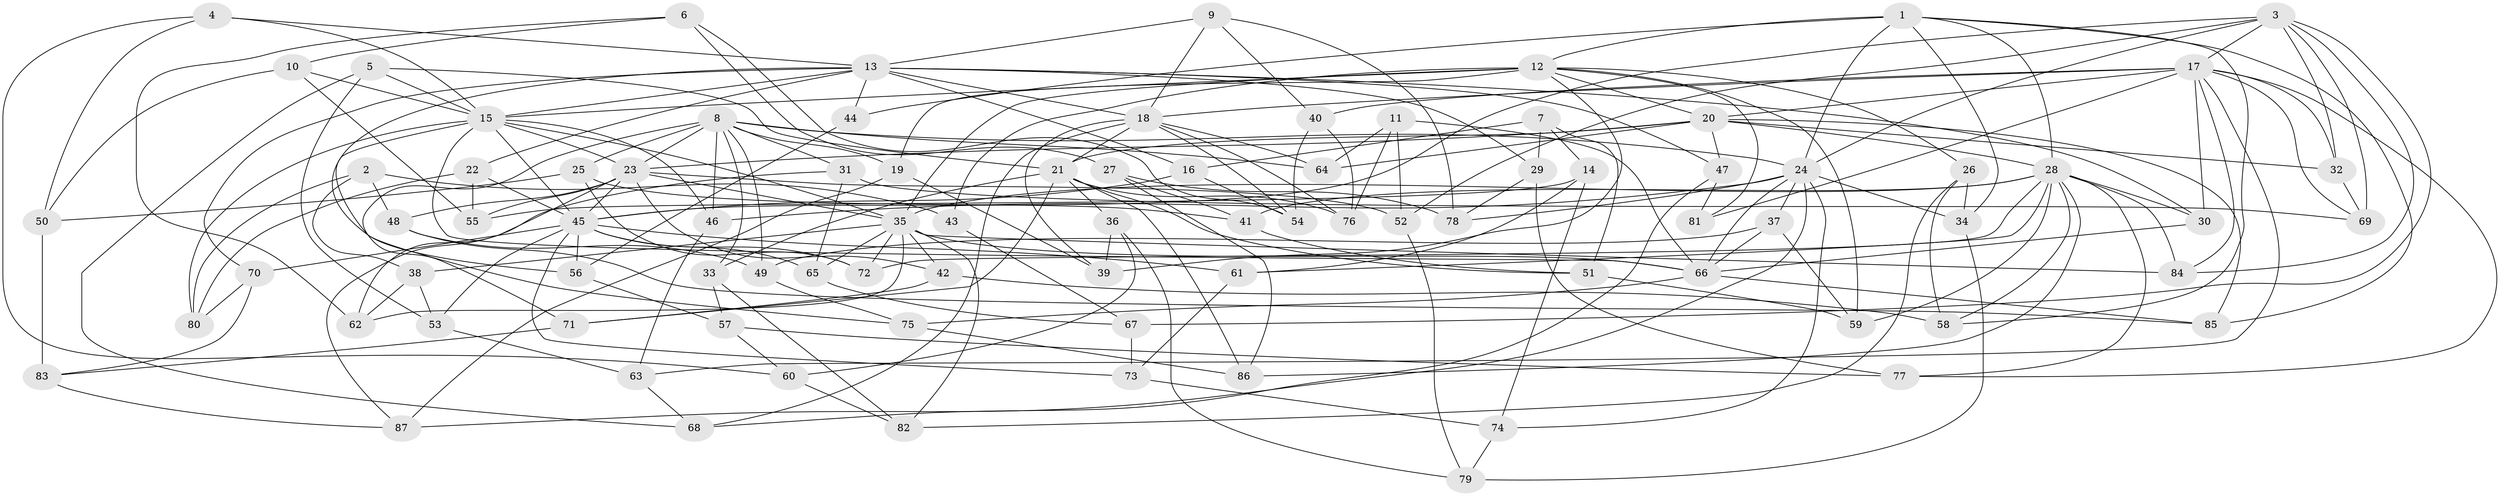 // original degree distribution, {4: 1.0}
// Generated by graph-tools (version 1.1) at 2025/53/03/04/25 22:53:51]
// undirected, 87 vertices, 221 edges
graph export_dot {
  node [color=gray90,style=filled];
  1;
  2;
  3;
  4;
  5;
  6;
  7;
  8;
  9;
  10;
  11;
  12;
  13;
  14;
  15;
  16;
  17;
  18;
  19;
  20;
  21;
  22;
  23;
  24;
  25;
  26;
  27;
  28;
  29;
  30;
  31;
  32;
  33;
  34;
  35;
  36;
  37;
  38;
  39;
  40;
  41;
  42;
  43;
  44;
  45;
  46;
  47;
  48;
  49;
  50;
  51;
  52;
  53;
  54;
  55;
  56;
  57;
  58;
  59;
  60;
  61;
  62;
  63;
  64;
  65;
  66;
  67;
  68;
  69;
  70;
  71;
  72;
  73;
  74;
  75;
  76;
  77;
  78;
  79;
  80;
  81;
  82;
  83;
  84;
  85;
  86;
  87;
  1 -- 12 [weight=1.0];
  1 -- 24 [weight=1.0];
  1 -- 28 [weight=1.0];
  1 -- 34 [weight=1.0];
  1 -- 44 [weight=2.0];
  1 -- 58 [weight=1.0];
  1 -- 85 [weight=1.0];
  2 -- 38 [weight=1.0];
  2 -- 43 [weight=1.0];
  2 -- 48 [weight=1.0];
  2 -- 80 [weight=1.0];
  3 -- 17 [weight=1.0];
  3 -- 24 [weight=1.0];
  3 -- 32 [weight=1.0];
  3 -- 45 [weight=1.0];
  3 -- 52 [weight=1.0];
  3 -- 67 [weight=1.0];
  3 -- 69 [weight=1.0];
  3 -- 84 [weight=1.0];
  4 -- 13 [weight=1.0];
  4 -- 15 [weight=1.0];
  4 -- 50 [weight=1.0];
  4 -- 60 [weight=1.0];
  5 -- 15 [weight=1.0];
  5 -- 21 [weight=1.0];
  5 -- 53 [weight=1.0];
  5 -- 68 [weight=1.0];
  6 -- 10 [weight=1.0];
  6 -- 27 [weight=1.0];
  6 -- 54 [weight=1.0];
  6 -- 62 [weight=1.0];
  7 -- 14 [weight=1.0];
  7 -- 16 [weight=1.0];
  7 -- 29 [weight=1.0];
  7 -- 51 [weight=1.0];
  8 -- 19 [weight=1.0];
  8 -- 23 [weight=1.0];
  8 -- 24 [weight=1.0];
  8 -- 25 [weight=1.0];
  8 -- 31 [weight=1.0];
  8 -- 33 [weight=1.0];
  8 -- 46 [weight=1.0];
  8 -- 49 [weight=1.0];
  8 -- 64 [weight=1.0];
  8 -- 71 [weight=1.0];
  9 -- 13 [weight=1.0];
  9 -- 18 [weight=1.0];
  9 -- 40 [weight=1.0];
  9 -- 78 [weight=1.0];
  10 -- 15 [weight=1.0];
  10 -- 50 [weight=1.0];
  10 -- 55 [weight=1.0];
  11 -- 52 [weight=1.0];
  11 -- 64 [weight=1.0];
  11 -- 66 [weight=1.0];
  11 -- 76 [weight=1.0];
  12 -- 15 [weight=1.0];
  12 -- 19 [weight=1.0];
  12 -- 20 [weight=2.0];
  12 -- 26 [weight=1.0];
  12 -- 35 [weight=1.0];
  12 -- 39 [weight=1.0];
  12 -- 43 [weight=2.0];
  12 -- 59 [weight=1.0];
  12 -- 81 [weight=1.0];
  13 -- 15 [weight=1.0];
  13 -- 16 [weight=1.0];
  13 -- 18 [weight=1.0];
  13 -- 22 [weight=1.0];
  13 -- 29 [weight=1.0];
  13 -- 30 [weight=1.0];
  13 -- 44 [weight=1.0];
  13 -- 47 [weight=1.0];
  13 -- 56 [weight=1.0];
  13 -- 70 [weight=1.0];
  14 -- 55 [weight=1.0];
  14 -- 61 [weight=1.0];
  14 -- 74 [weight=1.0];
  15 -- 23 [weight=1.0];
  15 -- 35 [weight=1.0];
  15 -- 45 [weight=1.0];
  15 -- 46 [weight=1.0];
  15 -- 66 [weight=1.0];
  15 -- 75 [weight=1.0];
  15 -- 80 [weight=1.0];
  16 -- 45 [weight=1.0];
  16 -- 54 [weight=1.0];
  17 -- 18 [weight=1.0];
  17 -- 20 [weight=1.0];
  17 -- 30 [weight=1.0];
  17 -- 32 [weight=1.0];
  17 -- 40 [weight=1.0];
  17 -- 63 [weight=1.0];
  17 -- 69 [weight=1.0];
  17 -- 77 [weight=1.0];
  17 -- 81 [weight=2.0];
  17 -- 84 [weight=1.0];
  18 -- 21 [weight=2.0];
  18 -- 39 [weight=1.0];
  18 -- 54 [weight=1.0];
  18 -- 64 [weight=1.0];
  18 -- 68 [weight=1.0];
  18 -- 76 [weight=1.0];
  19 -- 39 [weight=1.0];
  19 -- 87 [weight=1.0];
  20 -- 21 [weight=1.0];
  20 -- 23 [weight=1.0];
  20 -- 28 [weight=1.0];
  20 -- 32 [weight=1.0];
  20 -- 47 [weight=1.0];
  20 -- 64 [weight=1.0];
  20 -- 85 [weight=1.0];
  21 -- 33 [weight=1.0];
  21 -- 36 [weight=1.0];
  21 -- 51 [weight=1.0];
  21 -- 71 [weight=1.0];
  21 -- 76 [weight=1.0];
  21 -- 86 [weight=1.0];
  22 -- 45 [weight=1.0];
  22 -- 55 [weight=1.0];
  22 -- 80 [weight=1.0];
  23 -- 35 [weight=1.0];
  23 -- 42 [weight=1.0];
  23 -- 45 [weight=1.0];
  23 -- 48 [weight=1.0];
  23 -- 52 [weight=1.0];
  23 -- 55 [weight=1.0];
  23 -- 62 [weight=1.0];
  24 -- 34 [weight=1.0];
  24 -- 37 [weight=1.0];
  24 -- 46 [weight=1.0];
  24 -- 66 [weight=1.0];
  24 -- 74 [weight=1.0];
  24 -- 78 [weight=1.0];
  24 -- 87 [weight=1.0];
  25 -- 41 [weight=1.0];
  25 -- 50 [weight=1.0];
  25 -- 72 [weight=1.0];
  26 -- 34 [weight=1.0];
  26 -- 58 [weight=1.0];
  26 -- 82 [weight=1.0];
  27 -- 41 [weight=1.0];
  27 -- 78 [weight=1.0];
  27 -- 86 [weight=1.0];
  28 -- 30 [weight=1.0];
  28 -- 35 [weight=1.0];
  28 -- 41 [weight=1.0];
  28 -- 58 [weight=1.0];
  28 -- 59 [weight=1.0];
  28 -- 61 [weight=1.0];
  28 -- 72 [weight=1.0];
  28 -- 77 [weight=1.0];
  28 -- 84 [weight=1.0];
  28 -- 86 [weight=1.0];
  29 -- 77 [weight=1.0];
  29 -- 78 [weight=1.0];
  30 -- 66 [weight=1.0];
  31 -- 65 [weight=1.0];
  31 -- 69 [weight=1.0];
  31 -- 87 [weight=1.0];
  32 -- 69 [weight=1.0];
  33 -- 57 [weight=1.0];
  33 -- 82 [weight=1.0];
  34 -- 79 [weight=1.0];
  35 -- 38 [weight=1.0];
  35 -- 42 [weight=1.0];
  35 -- 62 [weight=1.0];
  35 -- 65 [weight=1.0];
  35 -- 66 [weight=1.0];
  35 -- 72 [weight=1.0];
  35 -- 82 [weight=1.0];
  35 -- 84 [weight=1.0];
  36 -- 39 [weight=1.0];
  36 -- 60 [weight=1.0];
  36 -- 79 [weight=1.0];
  37 -- 49 [weight=1.0];
  37 -- 59 [weight=1.0];
  37 -- 66 [weight=1.0];
  38 -- 53 [weight=1.0];
  38 -- 62 [weight=1.0];
  40 -- 54 [weight=1.0];
  40 -- 76 [weight=1.0];
  41 -- 51 [weight=1.0];
  42 -- 58 [weight=1.0];
  42 -- 71 [weight=1.0];
  43 -- 67 [weight=1.0];
  44 -- 56 [weight=1.0];
  45 -- 53 [weight=1.0];
  45 -- 56 [weight=1.0];
  45 -- 61 [weight=1.0];
  45 -- 65 [weight=1.0];
  45 -- 70 [weight=1.0];
  45 -- 72 [weight=1.0];
  45 -- 73 [weight=1.0];
  46 -- 63 [weight=1.0];
  47 -- 68 [weight=1.0];
  47 -- 81 [weight=1.0];
  48 -- 49 [weight=1.0];
  48 -- 85 [weight=1.0];
  49 -- 75 [weight=1.0];
  50 -- 83 [weight=1.0];
  51 -- 59 [weight=1.0];
  52 -- 79 [weight=1.0];
  53 -- 63 [weight=1.0];
  56 -- 57 [weight=1.0];
  57 -- 60 [weight=1.0];
  57 -- 77 [weight=1.0];
  60 -- 82 [weight=1.0];
  61 -- 73 [weight=1.0];
  63 -- 68 [weight=1.0];
  65 -- 67 [weight=1.0];
  66 -- 75 [weight=1.0];
  66 -- 85 [weight=1.0];
  67 -- 73 [weight=1.0];
  70 -- 80 [weight=1.0];
  70 -- 83 [weight=1.0];
  71 -- 83 [weight=1.0];
  73 -- 74 [weight=1.0];
  74 -- 79 [weight=1.0];
  75 -- 86 [weight=1.0];
  83 -- 87 [weight=1.0];
}
